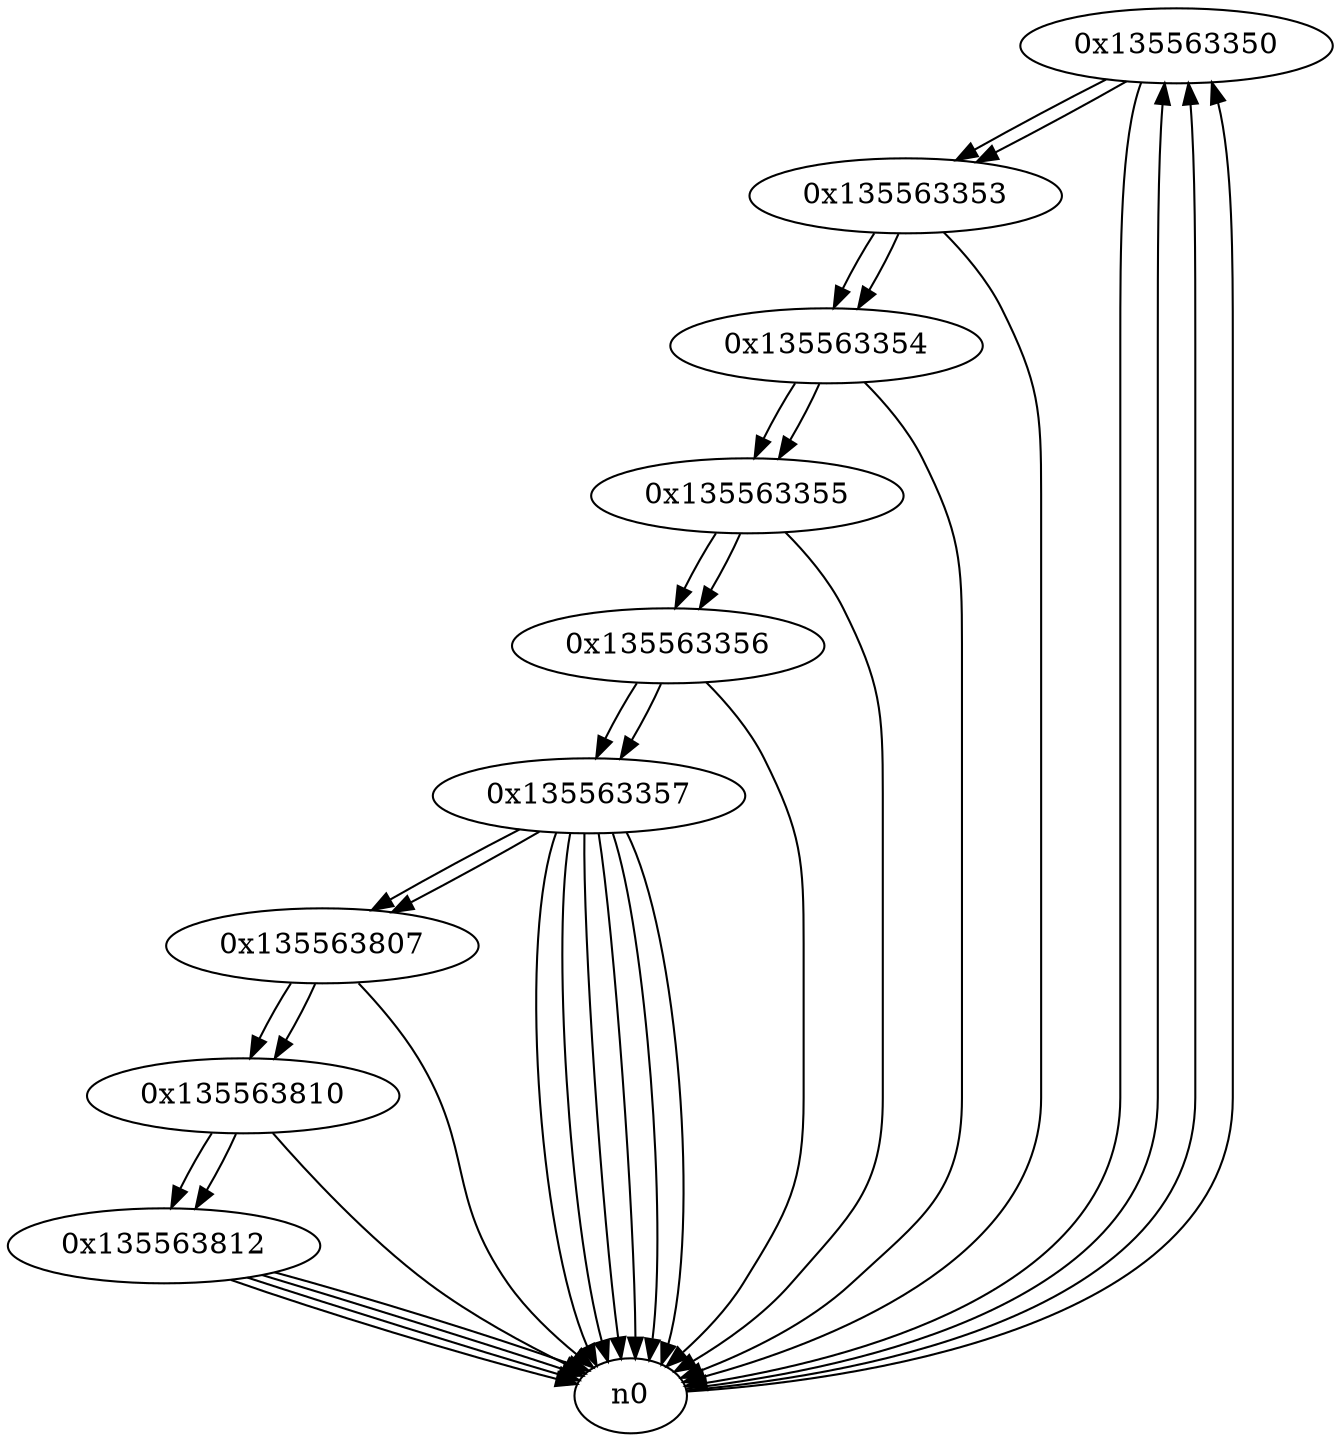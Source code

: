 digraph G{
/* nodes */
  n1 [label="0x135563350"]
  n2 [label="0x135563353"]
  n3 [label="0x135563354"]
  n4 [label="0x135563355"]
  n5 [label="0x135563356"]
  n6 [label="0x135563357"]
  n7 [label="0x135563807"]
  n8 [label="0x135563810"]
  n9 [label="0x135563812"]
/* edges */
n1 -> n2;
n1 -> n0;
n0 -> n1;
n0 -> n1;
n0 -> n1;
n2 -> n3;
n2 -> n0;
n1 -> n2;
n3 -> n4;
n3 -> n0;
n2 -> n3;
n4 -> n5;
n4 -> n0;
n3 -> n4;
n5 -> n6;
n5 -> n0;
n4 -> n5;
n6 -> n0;
n6 -> n0;
n6 -> n0;
n6 -> n0;
n6 -> n7;
n6 -> n0;
n6 -> n0;
n5 -> n6;
n7 -> n8;
n7 -> n0;
n6 -> n7;
n8 -> n9;
n8 -> n0;
n7 -> n8;
n9 -> n0;
n9 -> n0;
n9 -> n0;
n9 -> n0;
n8 -> n9;
}
